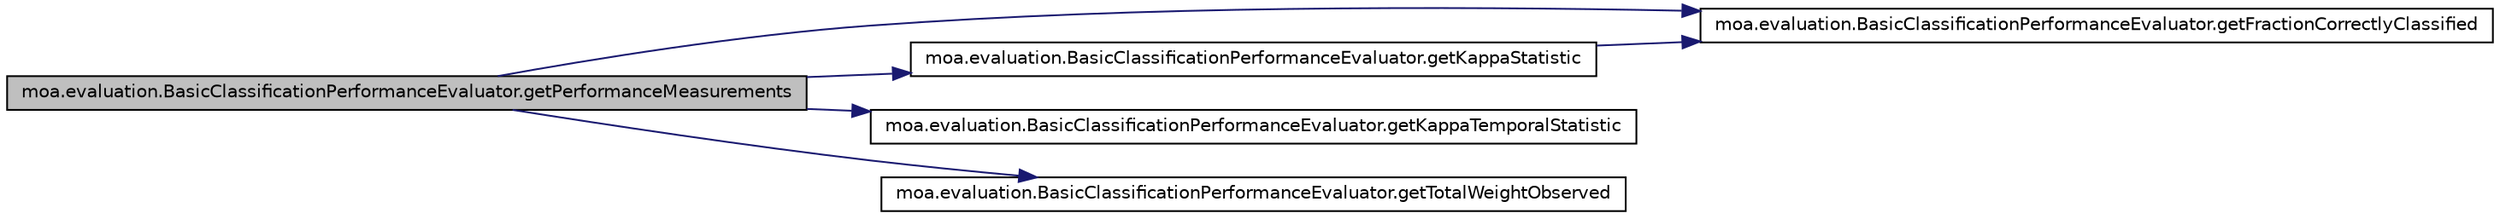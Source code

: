 digraph G
{
  edge [fontname="Helvetica",fontsize="10",labelfontname="Helvetica",labelfontsize="10"];
  node [fontname="Helvetica",fontsize="10",shape=record];
  rankdir=LR;
  Node1 [label="moa.evaluation.BasicClassificationPerformanceEvaluator.getPerformanceMeasurements",height=0.2,width=0.4,color="black", fillcolor="grey75", style="filled" fontcolor="black"];
  Node1 -> Node2 [color="midnightblue",fontsize="10",style="solid",fontname="Helvetica"];
  Node2 [label="moa.evaluation.BasicClassificationPerformanceEvaluator.getFractionCorrectlyClassified",height=0.2,width=0.4,color="black", fillcolor="white", style="filled",URL="$classmoa_1_1evaluation_1_1BasicClassificationPerformanceEvaluator.html#a705a1aedf9914334d7ff208068c84ef0"];
  Node1 -> Node3 [color="midnightblue",fontsize="10",style="solid",fontname="Helvetica"];
  Node3 [label="moa.evaluation.BasicClassificationPerformanceEvaluator.getKappaStatistic",height=0.2,width=0.4,color="black", fillcolor="white", style="filled",URL="$classmoa_1_1evaluation_1_1BasicClassificationPerformanceEvaluator.html#a65d0bb3294f78a0e688e3d896c550fd7"];
  Node3 -> Node2 [color="midnightblue",fontsize="10",style="solid",fontname="Helvetica"];
  Node1 -> Node4 [color="midnightblue",fontsize="10",style="solid",fontname="Helvetica"];
  Node4 [label="moa.evaluation.BasicClassificationPerformanceEvaluator.getKappaTemporalStatistic",height=0.2,width=0.4,color="black", fillcolor="white", style="filled",URL="$classmoa_1_1evaluation_1_1BasicClassificationPerformanceEvaluator.html#adec40c592d0ea0c5a4376382e2ab588e"];
  Node1 -> Node5 [color="midnightblue",fontsize="10",style="solid",fontname="Helvetica"];
  Node5 [label="moa.evaluation.BasicClassificationPerformanceEvaluator.getTotalWeightObserved",height=0.2,width=0.4,color="black", fillcolor="white", style="filled",URL="$classmoa_1_1evaluation_1_1BasicClassificationPerformanceEvaluator.html#a54a4e94e5d7a70a2e6d54e78dad4ad03"];
}
